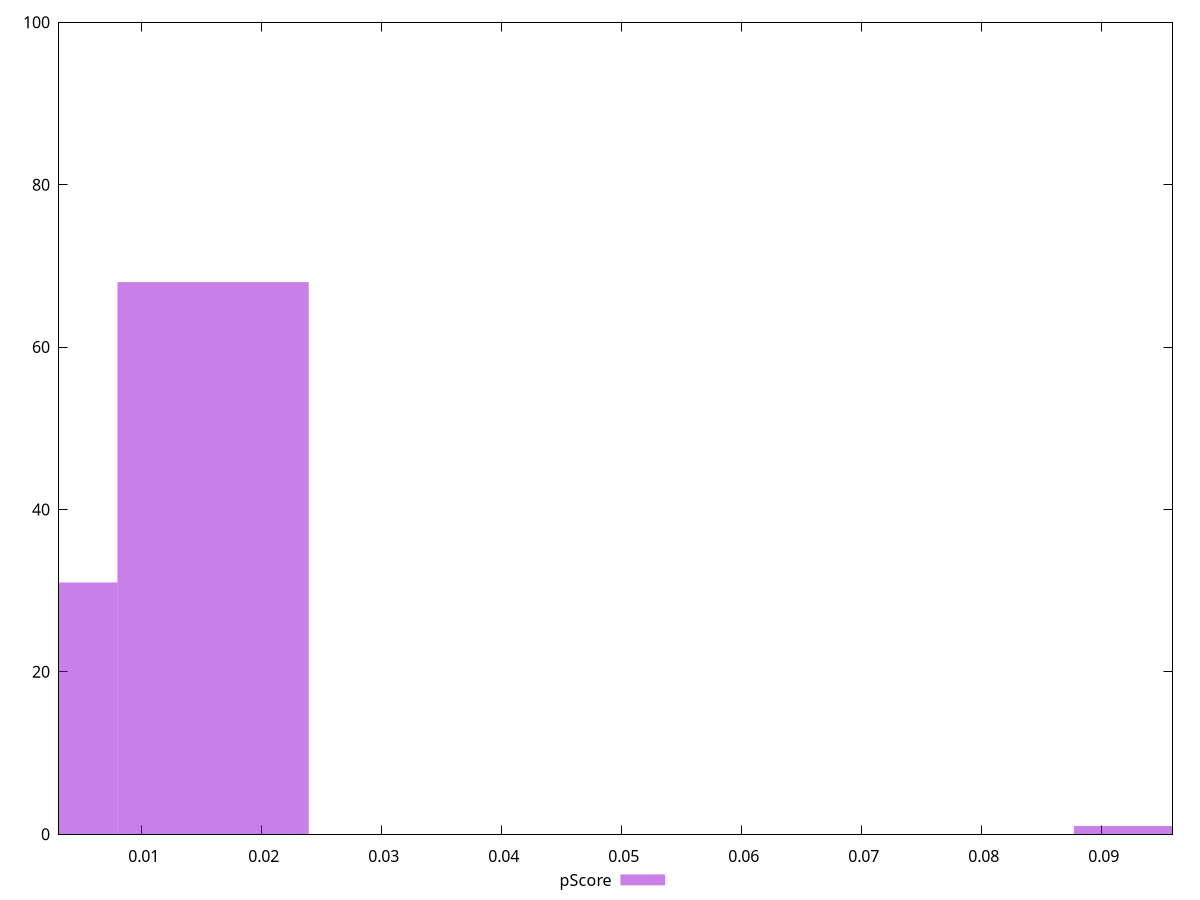 reset

$pScore <<EOF
0.015942695361722933 68
0.09565617217033759 1
0 31
EOF

set key outside below
set boxwidth 0.015942695361722933
set xrange [0.003101998964545827:0.09590336253174547]
set yrange [0:100]
set trange [0:100]
set style fill transparent solid 0.5 noborder
set terminal svg size 640, 490 enhanced background rgb 'white'
set output "report_00019_2021-02-10T18-14-37.922Z//cumulative-layout-shift/samples/pages/pScore/histogram.svg"

plot $pScore title "pScore" with boxes

reset
